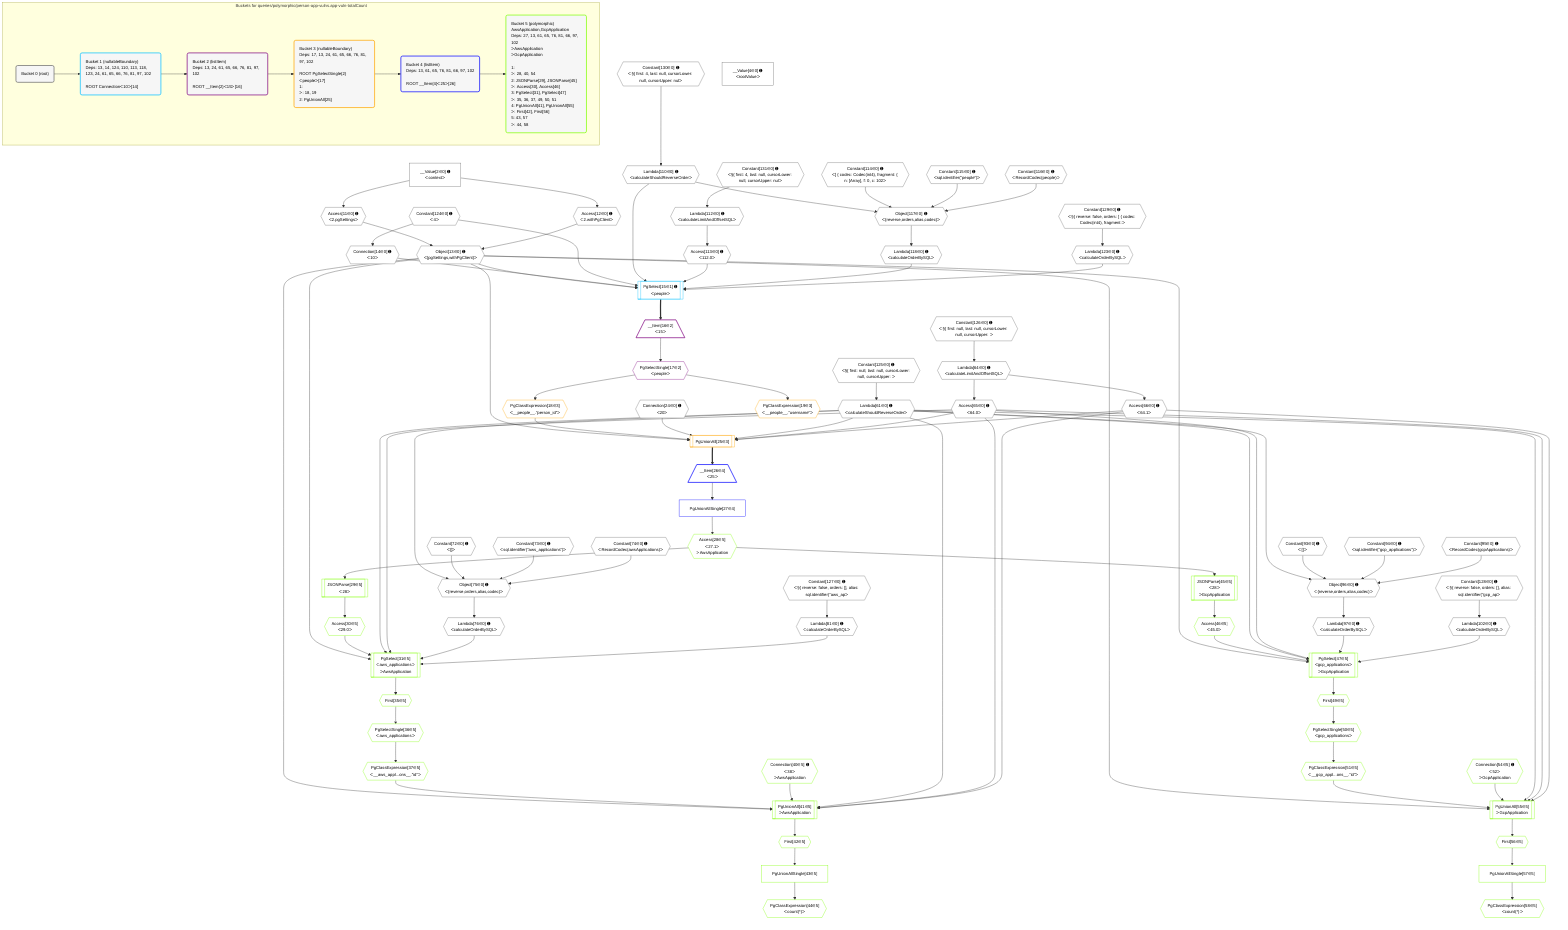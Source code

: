 %%{init: {'themeVariables': { 'fontSize': '12px'}}}%%
graph TD
    classDef path fill:#eee,stroke:#000,color:#000
    classDef plan fill:#fff,stroke-width:1px,color:#000
    classDef itemplan fill:#fff,stroke-width:2px,color:#000
    classDef unbatchedplan fill:#dff,stroke-width:1px,color:#000
    classDef sideeffectplan fill:#fcc,stroke-width:2px,color:#000
    classDef bucket fill:#f6f6f6,color:#000,stroke-width:2px,text-align:left


    %% plan dependencies
    Object75{{"Object[75∈0] ➊<br />ᐸ{reverse,orders,alias,codec}ᐳ"}}:::plan
    Lambda61{{"Lambda[61∈0] ➊<br />ᐸcalculateShouldReverseOrderᐳ"}}:::plan
    Constant72{{"Constant[72∈0] ➊<br />ᐸ[]ᐳ"}}:::plan
    Constant73{{"Constant[73∈0] ➊<br />ᐸsql.identifier(”aws_applications”)ᐳ"}}:::plan
    Constant74{{"Constant[74∈0] ➊<br />ᐸRecordCodec(awsApplications)ᐳ"}}:::plan
    Lambda61 & Constant72 & Constant73 & Constant74 --> Object75
    Object96{{"Object[96∈0] ➊<br />ᐸ{reverse,orders,alias,codec}ᐳ"}}:::plan
    Constant93{{"Constant[93∈0] ➊<br />ᐸ[]ᐳ"}}:::plan
    Constant94{{"Constant[94∈0] ➊<br />ᐸsql.identifier(”gcp_applications”)ᐳ"}}:::plan
    Constant95{{"Constant[95∈0] ➊<br />ᐸRecordCodec(gcpApplications)ᐳ"}}:::plan
    Lambda61 & Constant93 & Constant94 & Constant95 --> Object96
    Object117{{"Object[117∈0] ➊<br />ᐸ{reverse,orders,alias,codec}ᐳ"}}:::plan
    Lambda110{{"Lambda[110∈0] ➊<br />ᐸcalculateShouldReverseOrderᐳ"}}:::plan
    Constant114{{"Constant[114∈0] ➊<br />ᐸ[ { codec: Codec(int4), fragment: { n: [Array], f: 0, c: 102ᐳ"}}:::plan
    Constant115{{"Constant[115∈0] ➊<br />ᐸsql.identifier(”people”)ᐳ"}}:::plan
    Constant116{{"Constant[116∈0] ➊<br />ᐸRecordCodec(people)ᐳ"}}:::plan
    Lambda110 & Constant114 & Constant115 & Constant116 --> Object117
    Object13{{"Object[13∈0] ➊<br />ᐸ{pgSettings,withPgClient}ᐳ"}}:::plan
    Access11{{"Access[11∈0] ➊<br />ᐸ2.pgSettingsᐳ"}}:::plan
    Access12{{"Access[12∈0] ➊<br />ᐸ2.withPgClientᐳ"}}:::plan
    Access11 & Access12 --> Object13
    __Value2["__Value[2∈0] ➊<br />ᐸcontextᐳ"]:::plan
    __Value2 --> Access11
    __Value2 --> Access12
    Connection14{{"Connection[14∈0] ➊<br />ᐸ10ᐳ"}}:::plan
    Constant124{{"Constant[124∈0] ➊<br />ᐸ4ᐳ"}}:::plan
    Constant124 --> Connection14
    Constant125{{"Constant[125∈0] ➊<br />ᐸ§{ first: null, last: null, cursorLower: null, cursorUpper: ᐳ"}}:::plan
    Constant125 --> Lambda61
    Lambda64{{"Lambda[64∈0] ➊<br />ᐸcalculateLimitAndOffsetSQLᐳ"}}:::plan
    Constant126{{"Constant[126∈0] ➊<br />ᐸ§{ first: null, last: null, cursorLower: null, cursorUpper: ᐳ"}}:::plan
    Constant126 --> Lambda64
    Access65{{"Access[65∈0] ➊<br />ᐸ64.0ᐳ"}}:::plan
    Lambda64 --> Access65
    Access66{{"Access[66∈0] ➊<br />ᐸ64.1ᐳ"}}:::plan
    Lambda64 --> Access66
    Lambda76{{"Lambda[76∈0] ➊<br />ᐸcalculateOrderBySQLᐳ"}}:::plan
    Object75 --> Lambda76
    Lambda81{{"Lambda[81∈0] ➊<br />ᐸcalculateOrderBySQLᐳ"}}:::plan
    Constant127{{"Constant[127∈0] ➊<br />ᐸ§{ reverse: false, orders: [], alias: sql.identifier(”aws_apᐳ"}}:::plan
    Constant127 --> Lambda81
    Lambda97{{"Lambda[97∈0] ➊<br />ᐸcalculateOrderBySQLᐳ"}}:::plan
    Object96 --> Lambda97
    Lambda102{{"Lambda[102∈0] ➊<br />ᐸcalculateOrderBySQLᐳ"}}:::plan
    Constant128{{"Constant[128∈0] ➊<br />ᐸ§{ reverse: false, orders: [], alias: sql.identifier(”gcp_apᐳ"}}:::plan
    Constant128 --> Lambda102
    Constant130{{"Constant[130∈0] ➊<br />ᐸ§{ first: 4, last: null, cursorLower: null, cursorUpper: nulᐳ"}}:::plan
    Constant130 --> Lambda110
    Lambda112{{"Lambda[112∈0] ➊<br />ᐸcalculateLimitAndOffsetSQLᐳ"}}:::plan
    Constant131{{"Constant[131∈0] ➊<br />ᐸ§{ first: 4, last: null, cursorLower: null, cursorUpper: nulᐳ"}}:::plan
    Constant131 --> Lambda112
    Access113{{"Access[113∈0] ➊<br />ᐸ112.0ᐳ"}}:::plan
    Lambda112 --> Access113
    Lambda118{{"Lambda[118∈0] ➊<br />ᐸcalculateOrderBySQLᐳ"}}:::plan
    Object117 --> Lambda118
    Lambda123{{"Lambda[123∈0] ➊<br />ᐸcalculateOrderBySQLᐳ"}}:::plan
    Constant129{{"Constant[129∈0] ➊<br />ᐸ§{ reverse: false, orders: [ { codec: Codec(int4), fragment:ᐳ"}}:::plan
    Constant129 --> Lambda123
    __Value4["__Value[4∈0] ➊<br />ᐸrootValueᐳ"]:::plan
    Connection24{{"Connection[24∈0] ➊<br />ᐸ20ᐳ"}}:::plan
    PgSelect15[["PgSelect[15∈1] ➊<br />ᐸpeopleᐳ"]]:::plan
    Object13 & Connection14 & Constant124 & Lambda110 & Access113 & Lambda118 & Lambda123 --> PgSelect15
    __Item16[/"__Item[16∈2]<br />ᐸ15ᐳ"\]:::itemplan
    PgSelect15 ==> __Item16
    PgSelectSingle17{{"PgSelectSingle[17∈2]<br />ᐸpeopleᐳ"}}:::plan
    __Item16 --> PgSelectSingle17
    PgUnionAll25[["PgUnionAll[25∈3]"]]:::plan
    PgClassExpression18{{"PgClassExpression[18∈3]<br />ᐸ__people__.”person_id”ᐳ"}}:::plan
    Object13 & PgClassExpression18 & Connection24 & Lambda61 & Access65 & Access66 --> PgUnionAll25
    PgSelectSingle17 --> PgClassExpression18
    PgClassExpression19{{"PgClassExpression[19∈3]<br />ᐸ__people__.”username”ᐳ"}}:::plan
    PgSelectSingle17 --> PgClassExpression19
    __Item26[/"__Item[26∈4]<br />ᐸ25ᐳ"\]:::itemplan
    PgUnionAll25 ==> __Item26
    PgUnionAllSingle27["PgUnionAllSingle[27∈4]"]:::plan
    __Item26 --> PgUnionAllSingle27
    PgSelect31[["PgSelect[31∈5]<br />ᐸaws_applicationsᐳ<br />ᐳAwsApplication"]]:::plan
    Access30{{"Access[30∈5]<br />ᐸ29.0ᐳ"}}:::plan
    Object13 & Access30 & Lambda61 & Access65 & Lambda76 & Lambda81 --> PgSelect31
    PgUnionAll41[["PgUnionAll[41∈5]<br />ᐳAwsApplication"]]:::plan
    PgClassExpression37{{"PgClassExpression[37∈5]<br />ᐸ__aws_appl...ons__.”id”ᐳ"}}:::plan
    Connection40{{"Connection[40∈5] ➊<br />ᐸ38ᐳ<br />ᐳAwsApplication"}}:::plan
    Object13 & PgClassExpression37 & Connection40 & Lambda61 & Access65 & Access66 --> PgUnionAll41
    PgSelect47[["PgSelect[47∈5]<br />ᐸgcp_applicationsᐳ<br />ᐳGcpApplication"]]:::plan
    Access46{{"Access[46∈5]<br />ᐸ45.0ᐳ"}}:::plan
    Object13 & Access46 & Lambda61 & Access65 & Lambda97 & Lambda102 --> PgSelect47
    PgUnionAll55[["PgUnionAll[55∈5]<br />ᐳGcpApplication"]]:::plan
    PgClassExpression51{{"PgClassExpression[51∈5]<br />ᐸ__gcp_appl...ons__.”id”ᐳ"}}:::plan
    Connection54{{"Connection[54∈5] ➊<br />ᐸ52ᐳ<br />ᐳGcpApplication"}}:::plan
    Object13 & PgClassExpression51 & Connection54 & Lambda61 & Access65 & Access66 --> PgUnionAll55
    Access28{{"Access[28∈5]<br />ᐸ27.1ᐳ<br />ᐳAwsApplication"}}:::plan
    PgUnionAllSingle27 --> Access28
    JSONParse29[["JSONParse[29∈5]<br />ᐸ28ᐳ"]]:::plan
    Access28 --> JSONParse29
    JSONParse29 --> Access30
    First35{{"First[35∈5]"}}:::plan
    PgSelect31 --> First35
    PgSelectSingle36{{"PgSelectSingle[36∈5]<br />ᐸaws_applicationsᐳ"}}:::plan
    First35 --> PgSelectSingle36
    PgSelectSingle36 --> PgClassExpression37
    First42{{"First[42∈5]"}}:::plan
    PgUnionAll41 --> First42
    PgUnionAllSingle43["PgUnionAllSingle[43∈5]"]:::plan
    First42 --> PgUnionAllSingle43
    PgClassExpression44{{"PgClassExpression[44∈5]<br />ᐸcount(*)ᐳ"}}:::plan
    PgUnionAllSingle43 --> PgClassExpression44
    JSONParse45[["JSONParse[45∈5]<br />ᐸ28ᐳ<br />ᐳGcpApplication"]]:::plan
    Access28 --> JSONParse45
    JSONParse45 --> Access46
    First49{{"First[49∈5]"}}:::plan
    PgSelect47 --> First49
    PgSelectSingle50{{"PgSelectSingle[50∈5]<br />ᐸgcp_applicationsᐳ"}}:::plan
    First49 --> PgSelectSingle50
    PgSelectSingle50 --> PgClassExpression51
    First56{{"First[56∈5]"}}:::plan
    PgUnionAll55 --> First56
    PgUnionAllSingle57["PgUnionAllSingle[57∈5]"]:::plan
    First56 --> PgUnionAllSingle57
    PgClassExpression58{{"PgClassExpression[58∈5]<br />ᐸcount(*)ᐳ"}}:::plan
    PgUnionAllSingle57 --> PgClassExpression58

    %% define steps

    subgraph "Buckets for queries/polymorphic/person-app-vulns.app-vuln-totalCount"
    Bucket0("Bucket 0 (root)"):::bucket
    classDef bucket0 stroke:#696969
    class Bucket0,__Value2,__Value4,Access11,Access12,Object13,Connection14,Connection24,Lambda61,Lambda64,Access65,Access66,Constant72,Constant73,Constant74,Object75,Lambda76,Lambda81,Constant93,Constant94,Constant95,Object96,Lambda97,Lambda102,Lambda110,Lambda112,Access113,Constant114,Constant115,Constant116,Object117,Lambda118,Lambda123,Constant124,Constant125,Constant126,Constant127,Constant128,Constant129,Constant130,Constant131 bucket0
    Bucket1("Bucket 1 (nullableBoundary)<br />Deps: 13, 14, 124, 110, 113, 118, 123, 24, 61, 65, 66, 76, 81, 97, 102<br /><br />ROOT Connectionᐸ10ᐳ[14]"):::bucket
    classDef bucket1 stroke:#00bfff
    class Bucket1,PgSelect15 bucket1
    Bucket2("Bucket 2 (listItem)<br />Deps: 13, 24, 61, 65, 66, 76, 81, 97, 102<br /><br />ROOT __Item{2}ᐸ15ᐳ[16]"):::bucket
    classDef bucket2 stroke:#7f007f
    class Bucket2,__Item16,PgSelectSingle17 bucket2
    Bucket3("Bucket 3 (nullableBoundary)<br />Deps: 17, 13, 24, 61, 65, 66, 76, 81, 97, 102<br /><br />ROOT PgSelectSingle{2}ᐸpeopleᐳ[17]<br />1: <br />ᐳ: 18, 19<br />2: PgUnionAll[25]"):::bucket
    classDef bucket3 stroke:#ffa500
    class Bucket3,PgClassExpression18,PgClassExpression19,PgUnionAll25 bucket3
    Bucket4("Bucket 4 (listItem)<br />Deps: 13, 61, 65, 76, 81, 66, 97, 102<br /><br />ROOT __Item{4}ᐸ25ᐳ[26]"):::bucket
    classDef bucket4 stroke:#0000ff
    class Bucket4,__Item26,PgUnionAllSingle27 bucket4
    Bucket5("Bucket 5 (polymorphic)<br />AwsApplication,GcpApplication<br />Deps: 27, 13, 61, 65, 76, 81, 66, 97, 102<br />ᐳAwsApplication<br />ᐳGcpApplication<br /><br />1: <br />ᐳ: 28, 40, 54<br />2: JSONParse[29], JSONParse[45]<br />ᐳ: Access[30], Access[46]<br />3: PgSelect[31], PgSelect[47]<br />ᐳ: 35, 36, 37, 49, 50, 51<br />4: PgUnionAll[41], PgUnionAll[55]<br />ᐳ: First[42], First[56]<br />5: 43, 57<br />ᐳ: 44, 58"):::bucket
    classDef bucket5 stroke:#7fff00
    class Bucket5,Access28,JSONParse29,Access30,PgSelect31,First35,PgSelectSingle36,PgClassExpression37,Connection40,PgUnionAll41,First42,PgUnionAllSingle43,PgClassExpression44,JSONParse45,Access46,PgSelect47,First49,PgSelectSingle50,PgClassExpression51,Connection54,PgUnionAll55,First56,PgUnionAllSingle57,PgClassExpression58 bucket5
    Bucket0 --> Bucket1
    Bucket1 --> Bucket2
    Bucket2 --> Bucket3
    Bucket3 --> Bucket4
    Bucket4 --> Bucket5
    end